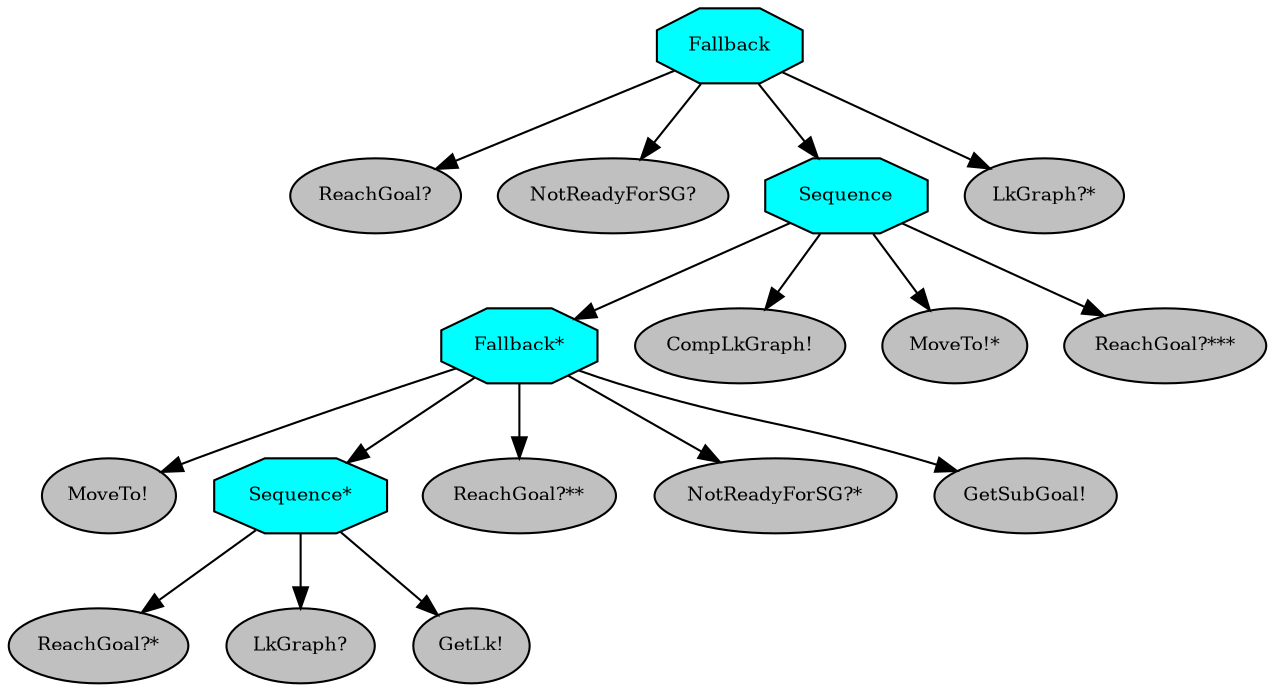 digraph pastafarianism {
ordering=out;
graph [fontname="times-roman"];
node [fontname="times-roman"];
edge [fontname="times-roman"];
Fallback [fillcolor=cyan, fontcolor=black, fontsize=9, label=Fallback, shape=octagon, style=filled];
"ReachGoal?" [fillcolor=gray, fontcolor=black, fontsize=9, label="ReachGoal?", shape=ellipse, style=filled];
Fallback -> "ReachGoal?";
"NotReadyForSG?" [fillcolor=gray, fontcolor=black, fontsize=9, label="NotReadyForSG?", shape=ellipse, style=filled];
Fallback -> "NotReadyForSG?";
Sequence [fillcolor=cyan, fontcolor=black, fontsize=9, label=Sequence, shape=octagon, style=filled];
Fallback -> Sequence;
"Fallback*" [fillcolor=cyan, fontcolor=black, fontsize=9, label="Fallback*", shape=octagon, style=filled];
Sequence -> "Fallback*";
"MoveTo!" [fillcolor=gray, fontcolor=black, fontsize=9, label="MoveTo!", shape=ellipse, style=filled];
"Fallback*" -> "MoveTo!";
"Sequence*" [fillcolor=cyan, fontcolor=black, fontsize=9, label="Sequence*", shape=octagon, style=filled];
"Fallback*" -> "Sequence*";
"ReachGoal?*" [fillcolor=gray, fontcolor=black, fontsize=9, label="ReachGoal?*", shape=ellipse, style=filled];
"Sequence*" -> "ReachGoal?*";
"LkGraph?" [fillcolor=gray, fontcolor=black, fontsize=9, label="LkGraph?", shape=ellipse, style=filled];
"Sequence*" -> "LkGraph?";
"GetLk!" [fillcolor=gray, fontcolor=black, fontsize=9, label="GetLk!", shape=ellipse, style=filled];
"Sequence*" -> "GetLk!";
"ReachGoal?**" [fillcolor=gray, fontcolor=black, fontsize=9, label="ReachGoal?**", shape=ellipse, style=filled];
"Fallback*" -> "ReachGoal?**";
"NotReadyForSG?*" [fillcolor=gray, fontcolor=black, fontsize=9, label="NotReadyForSG?*", shape=ellipse, style=filled];
"Fallback*" -> "NotReadyForSG?*";
"GetSubGoal!" [fillcolor=gray, fontcolor=black, fontsize=9, label="GetSubGoal!", shape=ellipse, style=filled];
"Fallback*" -> "GetSubGoal!";
"CompLkGraph!" [fillcolor=gray, fontcolor=black, fontsize=9, label="CompLkGraph!", shape=ellipse, style=filled];
Sequence -> "CompLkGraph!";
"MoveTo!*" [fillcolor=gray, fontcolor=black, fontsize=9, label="MoveTo!*", shape=ellipse, style=filled];
Sequence -> "MoveTo!*";
"ReachGoal?***" [fillcolor=gray, fontcolor=black, fontsize=9, label="ReachGoal?***", shape=ellipse, style=filled];
Sequence -> "ReachGoal?***";
"LkGraph?*" [fillcolor=gray, fontcolor=black, fontsize=9, label="LkGraph?*", shape=ellipse, style=filled];
Fallback -> "LkGraph?*";
}
